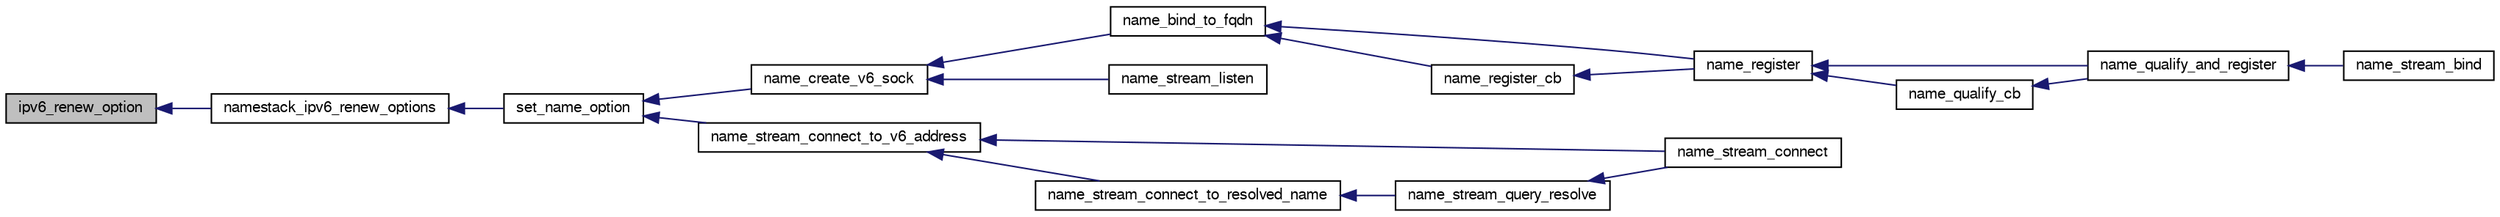digraph G
{
  edge [fontname="FreeSans",fontsize="10",labelfontname="FreeSans",labelfontsize="10"];
  node [fontname="FreeSans",fontsize="10",shape=record];
  rankdir=LR;
  Node1 [label="ipv6_renew_option",height=0.2,width=0.4,color="black", fillcolor="grey75", style="filled" fontcolor="black"];
  Node1 -> Node2 [dir=back,color="midnightblue",fontsize="10",style="solid",fontname="FreeSans"];
  Node2 [label="namestack_ipv6_renew_options",height=0.2,width=0.4,color="black", fillcolor="white", style="filled",URL="$af__name_8c.html#a7b0682716a3329de6d42caba391f374d"];
  Node2 -> Node3 [dir=back,color="midnightblue",fontsize="10",style="solid",fontname="FreeSans"];
  Node3 [label="set_name_option",height=0.2,width=0.4,color="black", fillcolor="white", style="filled",URL="$af__name_8c.html#ae8e372e7f41189cca5149d620716334f"];
  Node3 -> Node4 [dir=back,color="midnightblue",fontsize="10",style="solid",fontname="FreeSans"];
  Node4 [label="name_create_v6_sock",height=0.2,width=0.4,color="black", fillcolor="white", style="filled",URL="$af__name_8c.html#a0067c3ae535b8bfa3b7874517115dd0d"];
  Node4 -> Node5 [dir=back,color="midnightblue",fontsize="10",style="solid",fontname="FreeSans"];
  Node5 [label="name_bind_to_fqdn",height=0.2,width=0.4,color="black", fillcolor="white", style="filled",URL="$af__name_8c.html#ad3d8a1d4e1c89094faaee7e576dee5b7"];
  Node5 -> Node6 [dir=back,color="midnightblue",fontsize="10",style="solid",fontname="FreeSans"];
  Node6 [label="name_register",height=0.2,width=0.4,color="black", fillcolor="white", style="filled",URL="$af__name_8c.html#af7bcfb1b057d29df2729a1aad286c6ec"];
  Node6 -> Node7 [dir=back,color="midnightblue",fontsize="10",style="solid",fontname="FreeSans"];
  Node7 [label="name_qualify_and_register",height=0.2,width=0.4,color="black", fillcolor="white", style="filled",URL="$af__name_8c.html#a7b361fea06308c8ad46651ac195033b0"];
  Node7 -> Node8 [dir=back,color="midnightblue",fontsize="10",style="solid",fontname="FreeSans"];
  Node8 [label="name_stream_bind",height=0.2,width=0.4,color="black", fillcolor="white", style="filled",URL="$af__name_8c.html#a3a2adf5361993cef9bbe48178469714f"];
  Node6 -> Node9 [dir=back,color="midnightblue",fontsize="10",style="solid",fontname="FreeSans"];
  Node9 [label="name_qualify_cb",height=0.2,width=0.4,color="black", fillcolor="white", style="filled",URL="$af__name_8c.html#a2d725a6eb751e0f660eba52d2a76249b"];
  Node9 -> Node7 [dir=back,color="midnightblue",fontsize="10",style="solid",fontname="FreeSans"];
  Node5 -> Node10 [dir=back,color="midnightblue",fontsize="10",style="solid",fontname="FreeSans"];
  Node10 [label="name_register_cb",height=0.2,width=0.4,color="black", fillcolor="white", style="filled",URL="$af__name_8c.html#a9ad7e4fbc663c190f51058fc7c2e7790"];
  Node10 -> Node6 [dir=back,color="midnightblue",fontsize="10",style="solid",fontname="FreeSans"];
  Node4 -> Node11 [dir=back,color="midnightblue",fontsize="10",style="solid",fontname="FreeSans"];
  Node11 [label="name_stream_listen",height=0.2,width=0.4,color="black", fillcolor="white", style="filled",URL="$af__name_8c.html#a7fc4a8969ccbb8be2c1b5cdfdca296de"];
  Node3 -> Node12 [dir=back,color="midnightblue",fontsize="10",style="solid",fontname="FreeSans"];
  Node12 [label="name_stream_connect_to_v6_address",height=0.2,width=0.4,color="black", fillcolor="white", style="filled",URL="$af__name_8c.html#aa226ff0e8cb10ce4e4d700b96d0b50b7"];
  Node12 -> Node13 [dir=back,color="midnightblue",fontsize="10",style="solid",fontname="FreeSans"];
  Node13 [label="name_stream_connect",height=0.2,width=0.4,color="black", fillcolor="white", style="filled",URL="$af__name_8c.html#a739a9be9b64d10189c9e88f6d28491ee"];
  Node12 -> Node14 [dir=back,color="midnightblue",fontsize="10",style="solid",fontname="FreeSans"];
  Node14 [label="name_stream_connect_to_resolved_name",height=0.2,width=0.4,color="black", fillcolor="white", style="filled",URL="$af__name_8c.html#afff5c5578fe9835676f40108dd189e1d"];
  Node14 -> Node15 [dir=back,color="midnightblue",fontsize="10",style="solid",fontname="FreeSans"];
  Node15 [label="name_stream_query_resolve",height=0.2,width=0.4,color="black", fillcolor="white", style="filled",URL="$af__name_8c.html#a78360fdbbdbb75194fedc8378992cee8"];
  Node15 -> Node13 [dir=back,color="midnightblue",fontsize="10",style="solid",fontname="FreeSans"];
}

